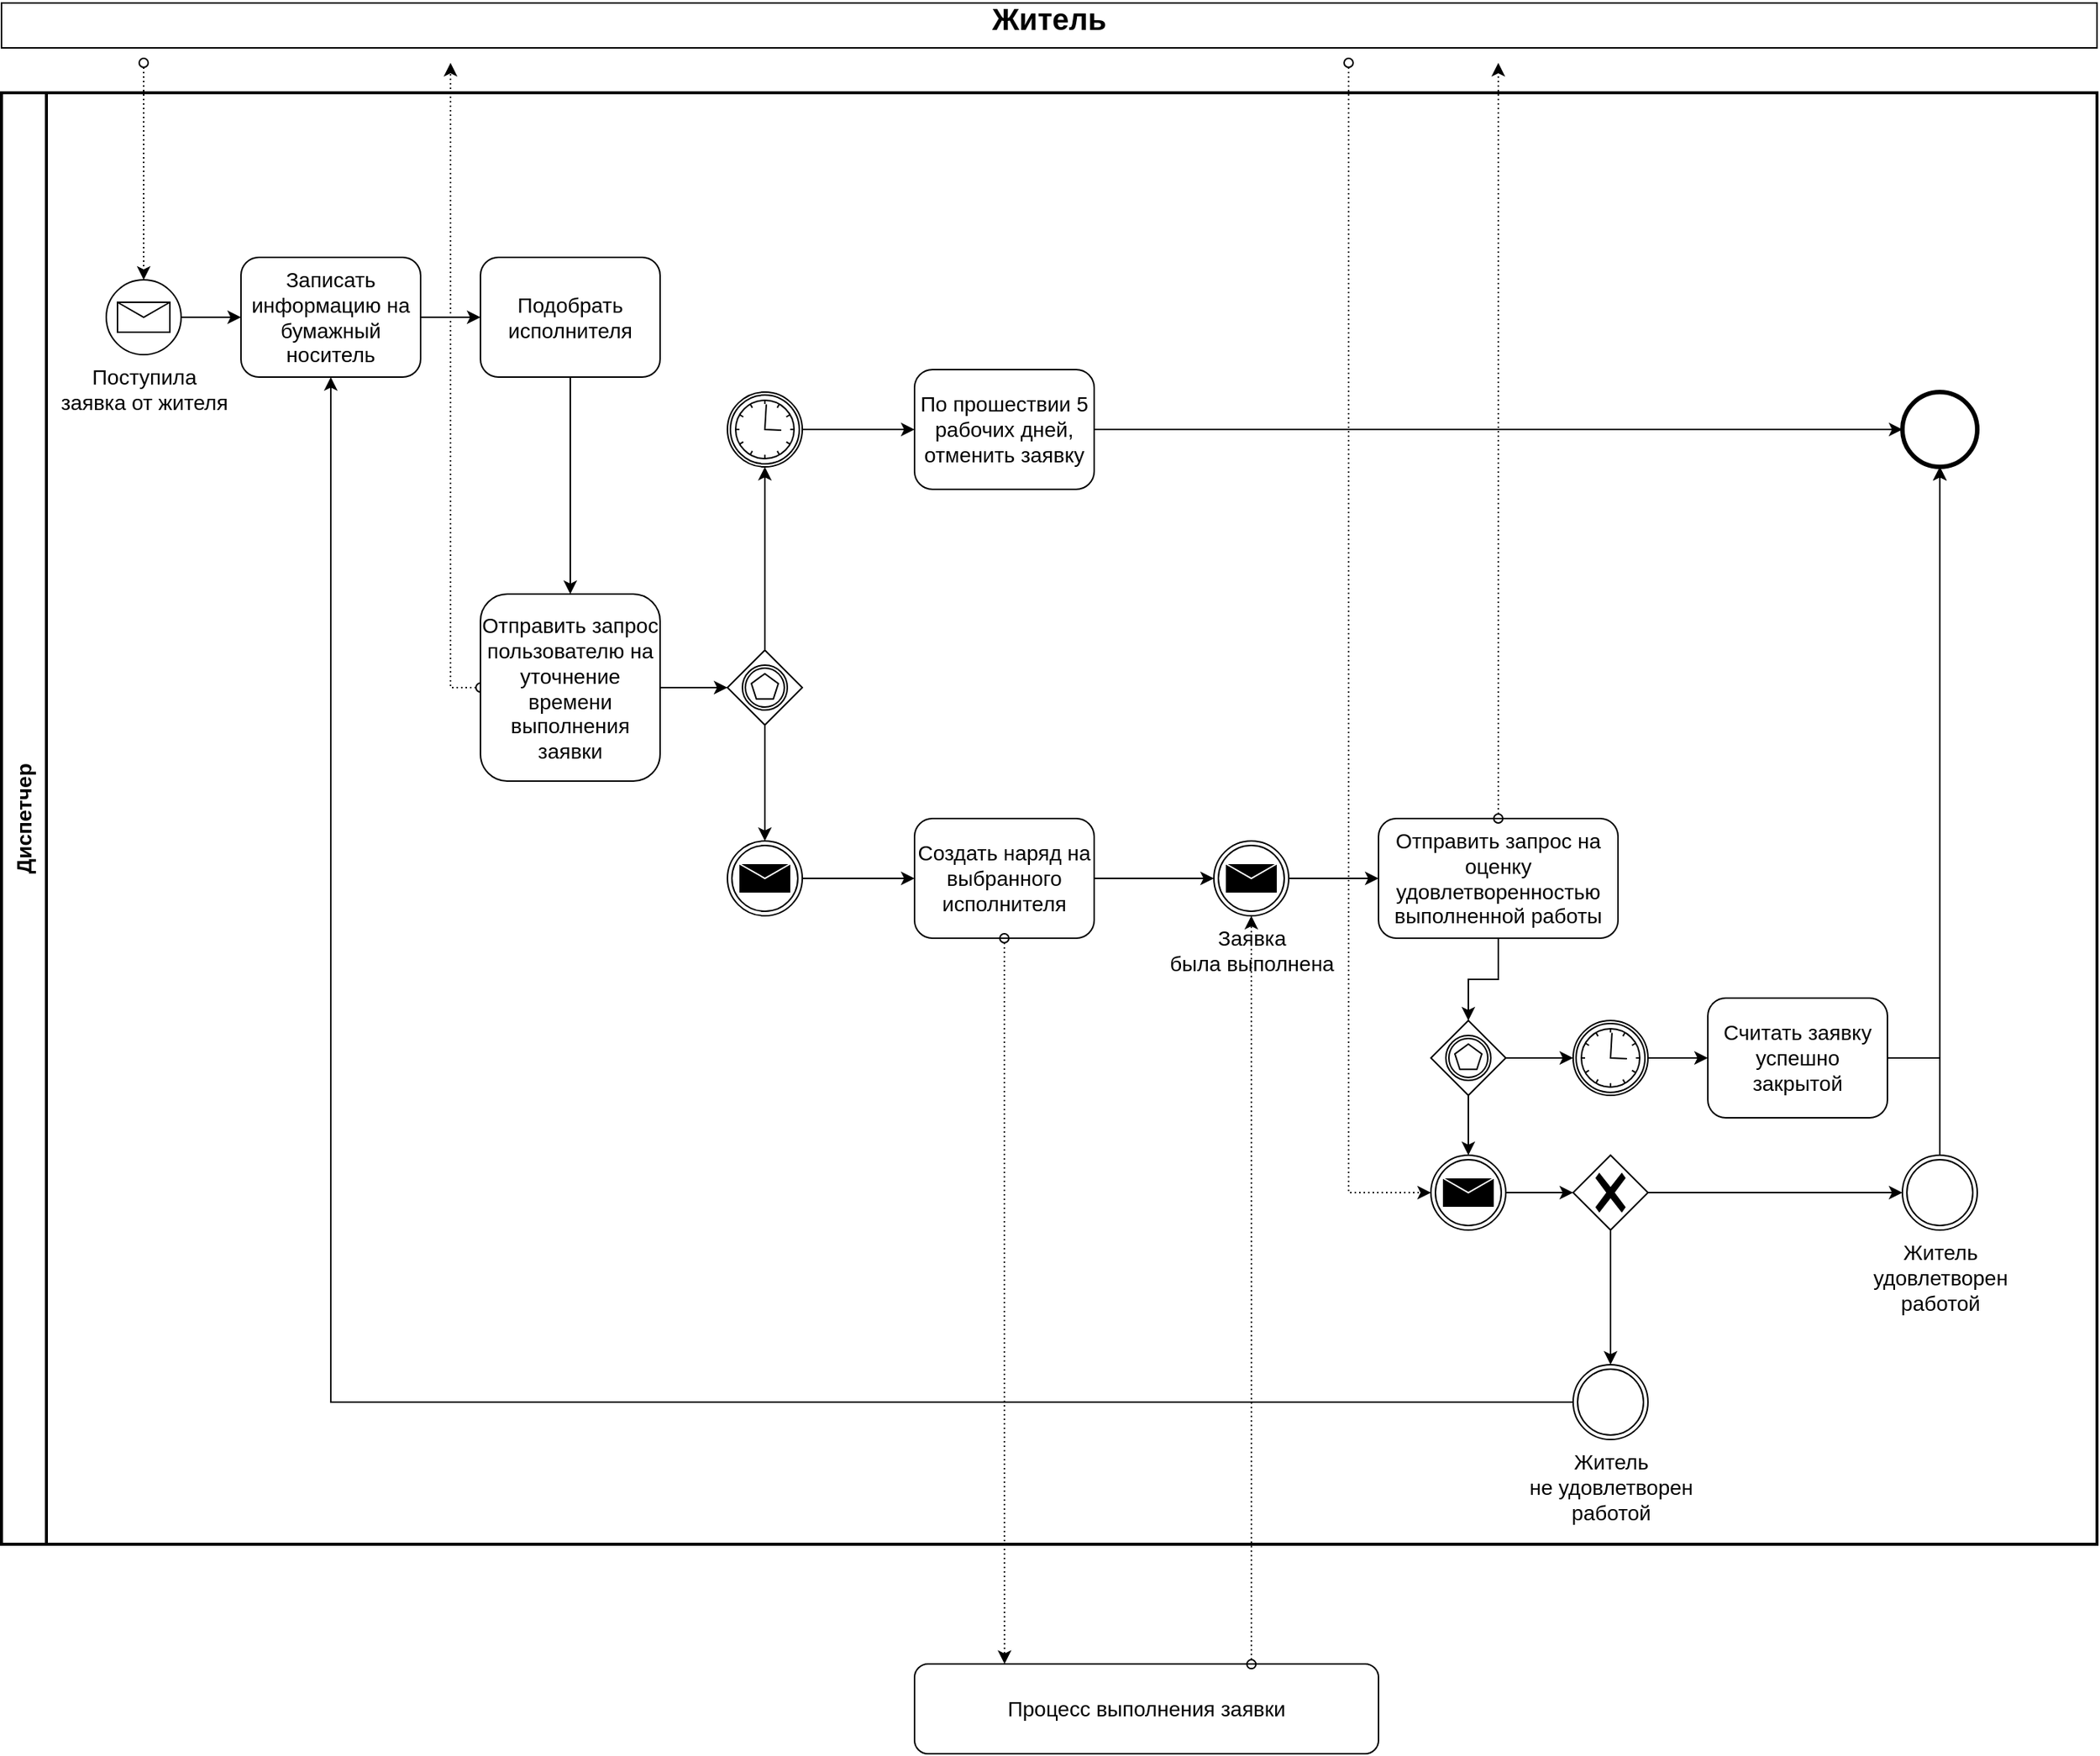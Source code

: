 <mxfile version="21.3.3" type="github">
  <diagram name="Page-1" id="2a216829-ef6e-dabb-86c1-c78162f3ba2b">
    <mxGraphModel dx="2074" dy="1116" grid="1" gridSize="10" guides="1" tooltips="1" connect="1" arrows="1" fold="1" page="1" pageScale="1" pageWidth="850" pageHeight="1100" background="none" math="0" shadow="0">
      <root>
        <mxCell id="0" />
        <mxCell id="1" parent="0" />
        <mxCell id="7nDcxTLfw2DQSQo6lw5K-8" value="&lt;b style=&quot;font-size: 14px;&quot;&gt;Диспетчер&lt;/b&gt;" style="swimlane;html=1;startSize=30;fontStyle=0;collapsible=0;horizontal=0;swimlaneLine=1;swimlaneFillColor=#ffffff;strokeWidth=2;whiteSpace=wrap;fontSize=14;" parent="1" vertex="1">
          <mxGeometry x="210" y="140" width="1400" height="970" as="geometry" />
        </mxCell>
        <mxCell id="7nDcxTLfw2DQSQo6lw5K-9" value="Поступила &lt;br style=&quot;font-size: 14px;&quot;&gt;заявка от жителя" style="points=[[0.145,0.145,0],[0.5,0,0],[0.855,0.145,0],[1,0.5,0],[0.855,0.855,0],[0.5,1,0],[0.145,0.855,0],[0,0.5,0]];shape=mxgraph.bpmn.event;html=1;verticalLabelPosition=bottom;labelBackgroundColor=#ffffff;verticalAlign=top;align=center;perimeter=ellipsePerimeter;outlineConnect=0;aspect=fixed;outline=standard;symbol=message;fontSize=14;" parent="7nDcxTLfw2DQSQo6lw5K-8" vertex="1">
          <mxGeometry x="70" y="125" width="50" height="50" as="geometry" />
        </mxCell>
        <mxCell id="7a84cebc1def654-3" value="Подобрать исполнителя" style="shape=ext;rounded=1;html=1;whiteSpace=wrap;fontSize=14;" parent="7nDcxTLfw2DQSQo6lw5K-8" vertex="1">
          <mxGeometry x="320" y="110" width="120" height="80" as="geometry" />
        </mxCell>
        <mxCell id="7a84cebc1def654-2" value="Записать информацию на бумажный носитель" style="shape=ext;rounded=1;html=1;whiteSpace=wrap;fontSize=14;" parent="7nDcxTLfw2DQSQo6lw5K-8" vertex="1">
          <mxGeometry x="160" y="110" width="120" height="80" as="geometry" />
        </mxCell>
        <mxCell id="7a84cebc1def654-39" style="edgeStyle=orthogonalEdgeStyle;rounded=0;html=1;jettySize=auto;orthogonalLoop=1;fontSize=14;" parent="7nDcxTLfw2DQSQo6lw5K-8" source="7a84cebc1def654-2" target="7a84cebc1def654-3" edge="1">
          <mxGeometry relative="1" as="geometry" />
        </mxCell>
        <mxCell id="7nDcxTLfw2DQSQo6lw5K-10" value="" style="edgeStyle=orthogonalEdgeStyle;rounded=0;orthogonalLoop=1;jettySize=auto;html=1;fontSize=14;" parent="7nDcxTLfw2DQSQo6lw5K-8" source="7nDcxTLfw2DQSQo6lw5K-9" target="7a84cebc1def654-2" edge="1">
          <mxGeometry relative="1" as="geometry" />
        </mxCell>
        <mxCell id="7nDcxTLfw2DQSQo6lw5K-17" style="edgeStyle=orthogonalEdgeStyle;rounded=0;orthogonalLoop=1;jettySize=auto;html=1;entryX=0.5;entryY=0;entryDx=0;entryDy=0;entryPerimeter=0;fontSize=14;" parent="7nDcxTLfw2DQSQo6lw5K-8" source="7nDcxTLfw2DQSQo6lw5K-13" target="7nDcxTLfw2DQSQo6lw5K-21" edge="1">
          <mxGeometry relative="1" as="geometry">
            <mxPoint x="510" y="500" as="targetPoint" />
            <Array as="points" />
          </mxGeometry>
        </mxCell>
        <mxCell id="7nDcxTLfw2DQSQo6lw5K-13" value="" style="points=[[0.25,0.25,0],[0.5,0,0],[0.75,0.25,0],[1,0.5,0],[0.75,0.75,0],[0.5,1,0],[0.25,0.75,0],[0,0.5,0]];shape=mxgraph.bpmn.gateway2;html=1;verticalLabelPosition=bottom;labelBackgroundColor=#ffffff;verticalAlign=top;align=center;perimeter=rhombusPerimeter;outlineConnect=0;outline=catching;symbol=multiple;fontSize=14;" parent="7nDcxTLfw2DQSQo6lw5K-8" vertex="1">
          <mxGeometry x="485" y="372.5" width="50" height="50" as="geometry" />
        </mxCell>
        <mxCell id="7nDcxTLfw2DQSQo6lw5K-20" style="edgeStyle=orthogonalEdgeStyle;rounded=0;orthogonalLoop=1;jettySize=auto;html=1;entryX=0;entryY=0.5;entryDx=0;entryDy=0;fontSize=14;" parent="7nDcxTLfw2DQSQo6lw5K-8" source="7nDcxTLfw2DQSQo6lw5K-15" target="7nDcxTLfw2DQSQo6lw5K-18" edge="1">
          <mxGeometry relative="1" as="geometry" />
        </mxCell>
        <mxCell id="7nDcxTLfw2DQSQo6lw5K-15" value="" style="points=[[0.145,0.145,0],[0.5,0,0],[0.855,0.145,0],[1,0.5,0],[0.855,0.855,0],[0.5,1,0],[0.145,0.855,0],[0,0.5,0]];shape=mxgraph.bpmn.event;html=1;verticalLabelPosition=bottom;labelBackgroundColor=#ffffff;verticalAlign=top;align=center;perimeter=ellipsePerimeter;outlineConnect=0;aspect=fixed;outline=catching;symbol=timer;fontSize=14;" parent="7nDcxTLfw2DQSQo6lw5K-8" vertex="1">
          <mxGeometry x="485" y="200" width="50" height="50" as="geometry" />
        </mxCell>
        <mxCell id="7a84cebc1def654-50" style="edgeStyle=orthogonalEdgeStyle;rounded=0;html=1;jettySize=auto;orthogonalLoop=1;exitX=0.5;exitY=0;exitDx=0;exitDy=0;exitPerimeter=0;entryX=0.5;entryY=1;entryDx=0;entryDy=0;entryPerimeter=0;fontSize=14;" parent="7nDcxTLfw2DQSQo6lw5K-8" source="7nDcxTLfw2DQSQo6lw5K-13" target="7nDcxTLfw2DQSQo6lw5K-15" edge="1">
          <mxGeometry relative="1" as="geometry">
            <Array as="points">
              <mxPoint x="510" y="270" />
              <mxPoint x="510" y="270" />
            </Array>
            <mxPoint x="510" y="350" as="sourcePoint" />
            <mxPoint x="630" y="260" as="targetPoint" />
          </mxGeometry>
        </mxCell>
        <mxCell id="7nDcxTLfw2DQSQo6lw5K-48" style="edgeStyle=orthogonalEdgeStyle;rounded=0;orthogonalLoop=1;jettySize=auto;html=1;entryX=0;entryY=0.5;entryDx=0;entryDy=0;fontSize=14;" parent="7nDcxTLfw2DQSQo6lw5K-8" source="7nDcxTLfw2DQSQo6lw5K-18" target="7a84cebc1def654-26" edge="1">
          <mxGeometry relative="1" as="geometry" />
        </mxCell>
        <mxCell id="7nDcxTLfw2DQSQo6lw5K-18" value="По прошествии 5 рабочих дней, отменить заявку" style="shape=ext;rounded=1;html=1;whiteSpace=wrap;fontSize=14;" parent="7nDcxTLfw2DQSQo6lw5K-8" vertex="1">
          <mxGeometry x="610" y="185" width="120" height="80" as="geometry" />
        </mxCell>
        <mxCell id="7nDcxTLfw2DQSQo6lw5K-23" style="edgeStyle=orthogonalEdgeStyle;rounded=0;orthogonalLoop=1;jettySize=auto;html=1;entryX=0;entryY=0.5;entryDx=0;entryDy=0;fontSize=14;" parent="7nDcxTLfw2DQSQo6lw5K-8" source="7nDcxTLfw2DQSQo6lw5K-21" target="7nDcxTLfw2DQSQo6lw5K-22" edge="1">
          <mxGeometry relative="1" as="geometry" />
        </mxCell>
        <mxCell id="7nDcxTLfw2DQSQo6lw5K-21" value="" style="points=[[0.145,0.145,0],[0.5,0,0],[0.855,0.145,0],[1,0.5,0],[0.855,0.855,0],[0.5,1,0],[0.145,0.855,0],[0,0.5,0]];shape=mxgraph.bpmn.event;html=1;verticalLabelPosition=bottom;labelBackgroundColor=#ffffff;verticalAlign=top;align=center;perimeter=ellipsePerimeter;outlineConnect=0;aspect=fixed;outline=throwing;symbol=message;fontSize=14;" parent="7nDcxTLfw2DQSQo6lw5K-8" vertex="1">
          <mxGeometry x="485" y="500" width="50" height="50" as="geometry" />
        </mxCell>
        <mxCell id="7nDcxTLfw2DQSQo6lw5K-25" style="edgeStyle=orthogonalEdgeStyle;rounded=0;orthogonalLoop=1;jettySize=auto;html=1;entryX=0;entryY=0.5;entryDx=0;entryDy=0;entryPerimeter=0;fontSize=14;" parent="7nDcxTLfw2DQSQo6lw5K-8" source="7nDcxTLfw2DQSQo6lw5K-22" target="7nDcxTLfw2DQSQo6lw5K-24" edge="1">
          <mxGeometry relative="1" as="geometry" />
        </mxCell>
        <mxCell id="7nDcxTLfw2DQSQo6lw5K-22" value="Создать наряд на выбранного исполнителя" style="shape=ext;rounded=1;html=1;whiteSpace=wrap;fontSize=14;" parent="7nDcxTLfw2DQSQo6lw5K-8" vertex="1">
          <mxGeometry x="610" y="485" width="120" height="80" as="geometry" />
        </mxCell>
        <mxCell id="7nDcxTLfw2DQSQo6lw5K-27" style="edgeStyle=orthogonalEdgeStyle;rounded=0;orthogonalLoop=1;jettySize=auto;html=1;entryX=0;entryY=0.5;entryDx=0;entryDy=0;fontSize=14;" parent="7nDcxTLfw2DQSQo6lw5K-8" source="7nDcxTLfw2DQSQo6lw5K-24" target="7nDcxTLfw2DQSQo6lw5K-26" edge="1">
          <mxGeometry relative="1" as="geometry" />
        </mxCell>
        <mxCell id="7nDcxTLfw2DQSQo6lw5K-24" value="Заявка &lt;br style=&quot;font-size: 14px;&quot;&gt;была выполнена" style="points=[[0.145,0.145,0],[0.5,0,0],[0.855,0.145,0],[1,0.5,0],[0.855,0.855,0],[0.5,1,0],[0.145,0.855,0],[0,0.5,0]];shape=mxgraph.bpmn.event;html=1;verticalLabelPosition=bottom;labelBackgroundColor=#ffffff;verticalAlign=top;align=center;perimeter=ellipsePerimeter;outlineConnect=0;aspect=fixed;outline=throwing;symbol=message;fontSize=14;" parent="7nDcxTLfw2DQSQo6lw5K-8" vertex="1">
          <mxGeometry x="810" y="500" width="50" height="50" as="geometry" />
        </mxCell>
        <mxCell id="7nDcxTLfw2DQSQo6lw5K-29" style="edgeStyle=orthogonalEdgeStyle;rounded=0;orthogonalLoop=1;jettySize=auto;html=1;entryX=0.5;entryY=0;entryDx=0;entryDy=0;entryPerimeter=0;fontSize=14;" parent="7nDcxTLfw2DQSQo6lw5K-8" source="7nDcxTLfw2DQSQo6lw5K-26" target="7nDcxTLfw2DQSQo6lw5K-28" edge="1">
          <mxGeometry relative="1" as="geometry" />
        </mxCell>
        <mxCell id="7nDcxTLfw2DQSQo6lw5K-26" value="Отправить запрос на оценку удовлетворенностью выполненной работы" style="shape=ext;rounded=1;html=1;whiteSpace=wrap;fontSize=14;" parent="7nDcxTLfw2DQSQo6lw5K-8" vertex="1">
          <mxGeometry x="920" y="485" width="160" height="80" as="geometry" />
        </mxCell>
        <mxCell id="7nDcxTLfw2DQSQo6lw5K-31" style="edgeStyle=orthogonalEdgeStyle;rounded=0;orthogonalLoop=1;jettySize=auto;html=1;entryX=0;entryY=0.5;entryDx=0;entryDy=0;entryPerimeter=0;fontSize=14;" parent="7nDcxTLfw2DQSQo6lw5K-8" source="7nDcxTLfw2DQSQo6lw5K-28" target="7nDcxTLfw2DQSQo6lw5K-30" edge="1">
          <mxGeometry relative="1" as="geometry" />
        </mxCell>
        <mxCell id="7nDcxTLfw2DQSQo6lw5K-33" style="edgeStyle=orthogonalEdgeStyle;rounded=0;orthogonalLoop=1;jettySize=auto;html=1;entryX=0.5;entryY=0;entryDx=0;entryDy=0;entryPerimeter=0;fontSize=14;" parent="7nDcxTLfw2DQSQo6lw5K-8" source="7nDcxTLfw2DQSQo6lw5K-28" target="7nDcxTLfw2DQSQo6lw5K-32" edge="1">
          <mxGeometry relative="1" as="geometry" />
        </mxCell>
        <mxCell id="7nDcxTLfw2DQSQo6lw5K-28" value="" style="points=[[0.25,0.25,0],[0.5,0,0],[0.75,0.25,0],[1,0.5,0],[0.75,0.75,0],[0.5,1,0],[0.25,0.75,0],[0,0.5,0]];shape=mxgraph.bpmn.gateway2;html=1;verticalLabelPosition=bottom;labelBackgroundColor=#ffffff;verticalAlign=top;align=center;perimeter=rhombusPerimeter;outlineConnect=0;outline=catching;symbol=multiple;fontSize=14;" parent="7nDcxTLfw2DQSQo6lw5K-8" vertex="1">
          <mxGeometry x="955" y="620" width="50" height="50" as="geometry" />
        </mxCell>
        <mxCell id="7nDcxTLfw2DQSQo6lw5K-35" style="edgeStyle=orthogonalEdgeStyle;rounded=0;orthogonalLoop=1;jettySize=auto;html=1;entryX=0;entryY=0.5;entryDx=0;entryDy=0;fontSize=14;" parent="7nDcxTLfw2DQSQo6lw5K-8" source="7nDcxTLfw2DQSQo6lw5K-30" target="7nDcxTLfw2DQSQo6lw5K-34" edge="1">
          <mxGeometry relative="1" as="geometry" />
        </mxCell>
        <mxCell id="7nDcxTLfw2DQSQo6lw5K-30" value="" style="points=[[0.145,0.145,0],[0.5,0,0],[0.855,0.145,0],[1,0.5,0],[0.855,0.855,0],[0.5,1,0],[0.145,0.855,0],[0,0.5,0]];shape=mxgraph.bpmn.event;html=1;verticalLabelPosition=bottom;labelBackgroundColor=#ffffff;verticalAlign=top;align=center;perimeter=ellipsePerimeter;outlineConnect=0;aspect=fixed;outline=catching;symbol=timer;fontSize=14;" parent="7nDcxTLfw2DQSQo6lw5K-8" vertex="1">
          <mxGeometry x="1050" y="620" width="50" height="50" as="geometry" />
        </mxCell>
        <mxCell id="7nDcxTLfw2DQSQo6lw5K-38" style="edgeStyle=orthogonalEdgeStyle;rounded=0;orthogonalLoop=1;jettySize=auto;html=1;entryX=0;entryY=0.5;entryDx=0;entryDy=0;entryPerimeter=0;fontSize=14;" parent="7nDcxTLfw2DQSQo6lw5K-8" source="7nDcxTLfw2DQSQo6lw5K-32" target="7nDcxTLfw2DQSQo6lw5K-37" edge="1">
          <mxGeometry relative="1" as="geometry" />
        </mxCell>
        <mxCell id="7nDcxTLfw2DQSQo6lw5K-32" value="" style="points=[[0.145,0.145,0],[0.5,0,0],[0.855,0.145,0],[1,0.5,0],[0.855,0.855,0],[0.5,1,0],[0.145,0.855,0],[0,0.5,0]];shape=mxgraph.bpmn.event;html=1;verticalLabelPosition=bottom;labelBackgroundColor=#ffffff;verticalAlign=top;align=center;perimeter=ellipsePerimeter;outlineConnect=0;aspect=fixed;outline=throwing;symbol=message;fontSize=14;" parent="7nDcxTLfw2DQSQo6lw5K-8" vertex="1">
          <mxGeometry x="955" y="710" width="50" height="50" as="geometry" />
        </mxCell>
        <mxCell id="7nDcxTLfw2DQSQo6lw5K-34" value="Считать заявку успешно закрытой" style="shape=ext;rounded=1;html=1;whiteSpace=wrap;fontSize=14;" parent="7nDcxTLfw2DQSQo6lw5K-8" vertex="1">
          <mxGeometry x="1140" y="605" width="120" height="80" as="geometry" />
        </mxCell>
        <mxCell id="7a84cebc1def654-26" value="" style="shape=mxgraph.bpmn.shape;html=1;verticalLabelPosition=bottom;labelBackgroundColor=#ffffff;verticalAlign=top;perimeter=ellipsePerimeter;outline=end;symbol=general;fontSize=14;" parent="7nDcxTLfw2DQSQo6lw5K-8" vertex="1">
          <mxGeometry x="1270" y="200.0" width="50" height="50" as="geometry" />
        </mxCell>
        <mxCell id="7nDcxTLfw2DQSQo6lw5K-36" style="edgeStyle=orthogonalEdgeStyle;rounded=0;orthogonalLoop=1;jettySize=auto;html=1;entryX=0.5;entryY=1;entryDx=0;entryDy=0;fontSize=14;" parent="7nDcxTLfw2DQSQo6lw5K-8" source="7nDcxTLfw2DQSQo6lw5K-34" target="7a84cebc1def654-26" edge="1">
          <mxGeometry relative="1" as="geometry" />
        </mxCell>
        <mxCell id="7nDcxTLfw2DQSQo6lw5K-40" style="edgeStyle=orthogonalEdgeStyle;rounded=0;orthogonalLoop=1;jettySize=auto;html=1;entryX=0;entryY=0.5;entryDx=0;entryDy=0;entryPerimeter=0;fontSize=14;" parent="7nDcxTLfw2DQSQo6lw5K-8" source="7nDcxTLfw2DQSQo6lw5K-37" target="7nDcxTLfw2DQSQo6lw5K-42" edge="1">
          <mxGeometry relative="1" as="geometry">
            <mxPoint x="1270" y="735" as="targetPoint" />
          </mxGeometry>
        </mxCell>
        <mxCell id="7nDcxTLfw2DQSQo6lw5K-44" style="edgeStyle=orthogonalEdgeStyle;rounded=0;orthogonalLoop=1;jettySize=auto;html=1;entryX=0.5;entryY=0;entryDx=0;entryDy=0;entryPerimeter=0;fontSize=14;" parent="7nDcxTLfw2DQSQo6lw5K-8" source="7nDcxTLfw2DQSQo6lw5K-37" target="7nDcxTLfw2DQSQo6lw5K-43" edge="1">
          <mxGeometry relative="1" as="geometry">
            <Array as="points" />
          </mxGeometry>
        </mxCell>
        <mxCell id="7nDcxTLfw2DQSQo6lw5K-37" value="" style="points=[[0.25,0.25,0],[0.5,0,0],[0.75,0.25,0],[1,0.5,0],[0.75,0.75,0],[0.5,1,0],[0.25,0.75,0],[0,0.5,0]];shape=mxgraph.bpmn.gateway2;html=1;verticalLabelPosition=bottom;labelBackgroundColor=#ffffff;verticalAlign=top;align=center;perimeter=rhombusPerimeter;outlineConnect=0;outline=none;symbol=none;gwType=exclusive;fontSize=14;" parent="7nDcxTLfw2DQSQo6lw5K-8" vertex="1">
          <mxGeometry x="1050" y="710" width="50" height="50" as="geometry" />
        </mxCell>
        <mxCell id="7nDcxTLfw2DQSQo6lw5K-46" style="edgeStyle=orthogonalEdgeStyle;rounded=0;orthogonalLoop=1;jettySize=auto;html=1;entryX=0.5;entryY=1;entryDx=0;entryDy=0;fontSize=14;" parent="7nDcxTLfw2DQSQo6lw5K-8" source="7nDcxTLfw2DQSQo6lw5K-42" target="7a84cebc1def654-26" edge="1">
          <mxGeometry relative="1" as="geometry" />
        </mxCell>
        <mxCell id="7nDcxTLfw2DQSQo6lw5K-42" value="Житель &lt;br style=&quot;font-size: 14px;&quot;&gt;удовлетворен &lt;br style=&quot;font-size: 14px;&quot;&gt;работой" style="points=[[0.145,0.145,0],[0.5,0,0],[0.855,0.145,0],[1,0.5,0],[0.855,0.855,0],[0.5,1,0],[0.145,0.855,0],[0,0.5,0]];shape=mxgraph.bpmn.event;html=1;verticalLabelPosition=bottom;labelBackgroundColor=#ffffff;verticalAlign=top;align=center;perimeter=ellipsePerimeter;outlineConnect=0;aspect=fixed;outline=throwing;symbol=general;fontSize=14;" parent="7nDcxTLfw2DQSQo6lw5K-8" vertex="1">
          <mxGeometry x="1270" y="710" width="50" height="50" as="geometry" />
        </mxCell>
        <mxCell id="7nDcxTLfw2DQSQo6lw5K-45" style="edgeStyle=orthogonalEdgeStyle;rounded=0;orthogonalLoop=1;jettySize=auto;html=1;entryX=0.5;entryY=1;entryDx=0;entryDy=0;fontSize=14;" parent="7nDcxTLfw2DQSQo6lw5K-8" source="7nDcxTLfw2DQSQo6lw5K-43" target="7a84cebc1def654-2" edge="1">
          <mxGeometry relative="1" as="geometry">
            <Array as="points">
              <mxPoint x="220" y="875" />
            </Array>
          </mxGeometry>
        </mxCell>
        <mxCell id="7nDcxTLfw2DQSQo6lw5K-43" value="Житель &lt;br style=&quot;font-size: 14px;&quot;&gt;не удовлетворен &lt;br style=&quot;font-size: 14px;&quot;&gt;работой" style="points=[[0.145,0.145,0],[0.5,0,0],[0.855,0.145,0],[1,0.5,0],[0.855,0.855,0],[0.5,1,0],[0.145,0.855,0],[0,0.5,0]];shape=mxgraph.bpmn.event;html=1;verticalLabelPosition=bottom;labelBackgroundColor=#ffffff;verticalAlign=top;align=center;perimeter=ellipsePerimeter;outlineConnect=0;aspect=fixed;outline=throwing;symbol=general;fontSize=14;" parent="7nDcxTLfw2DQSQo6lw5K-8" vertex="1">
          <mxGeometry x="1050" y="850" width="50" height="50" as="geometry" />
        </mxCell>
        <mxCell id="7nDcxTLfw2DQSQo6lw5K-6" style="edgeStyle=orthogonalEdgeStyle;rounded=0;orthogonalLoop=1;jettySize=auto;html=1;fontSize=14;" parent="1" source="7a84cebc1def654-3" target="7a84cebc1def654-8" edge="1">
          <mxGeometry relative="1" as="geometry" />
        </mxCell>
        <mxCell id="7nDcxTLfw2DQSQo6lw5K-52" style="edgeStyle=orthogonalEdgeStyle;rounded=0;orthogonalLoop=1;jettySize=auto;html=1;dashed=1;dashPattern=1 2;startArrow=oval;startFill=0;fontSize=14;" parent="1" source="7a84cebc1def654-8" edge="1">
          <mxGeometry relative="1" as="geometry">
            <mxPoint x="510" y="120" as="targetPoint" />
          </mxGeometry>
        </mxCell>
        <mxCell id="7a84cebc1def654-8" value="Отправить запрос пользователю на уточнение времени выполнения заявки" style="shape=ext;rounded=1;html=1;whiteSpace=wrap;fontSize=14;" parent="1" vertex="1">
          <mxGeometry x="530" y="475" width="120" height="125" as="geometry" />
        </mxCell>
        <mxCell id="7a84cebc1def654-49" style="edgeStyle=orthogonalEdgeStyle;rounded=0;html=1;jettySize=auto;orthogonalLoop=1;entryX=0;entryY=0.5;entryDx=0;entryDy=0;entryPerimeter=0;fontSize=14;" parent="1" source="7a84cebc1def654-8" target="7nDcxTLfw2DQSQo6lw5K-13" edge="1">
          <mxGeometry relative="1" as="geometry">
            <mxPoint x="695" y="515" as="targetPoint" />
          </mxGeometry>
        </mxCell>
        <mxCell id="7a84cebc1def654-54" style="edgeStyle=orthogonalEdgeStyle;rounded=0;html=1;jettySize=auto;orthogonalLoop=1;" parent="1" edge="1">
          <mxGeometry relative="1" as="geometry">
            <Array as="points">
              <mxPoint x="855" y="815" />
            </Array>
            <mxPoint x="855" y="720" as="sourcePoint" />
          </mxGeometry>
        </mxCell>
        <mxCell id="7a84cebc1def654-55" style="edgeStyle=orthogonalEdgeStyle;rounded=0;html=1;jettySize=auto;orthogonalLoop=1;" parent="1" edge="1">
          <mxGeometry relative="1" as="geometry">
            <Array as="points">
              <mxPoint x="855" y="515" />
            </Array>
            <mxPoint x="905" y="515" as="targetPoint" />
          </mxGeometry>
        </mxCell>
        <mxCell id="7a84cebc1def654-59" style="edgeStyle=orthogonalEdgeStyle;rounded=0;html=1;jettySize=auto;orthogonalLoop=1;" parent="1" edge="1">
          <mxGeometry relative="1" as="geometry">
            <mxPoint x="1025" y="815" as="sourcePoint" />
          </mxGeometry>
        </mxCell>
        <mxCell id="7a84cebc1def654-60" style="edgeStyle=orthogonalEdgeStyle;rounded=0;html=1;jettySize=auto;orthogonalLoop=1;endArrow=none;endFill=0;" parent="1" edge="1">
          <mxGeometry relative="1" as="geometry">
            <mxPoint x="965" y="855" as="targetPoint" />
          </mxGeometry>
        </mxCell>
        <mxCell id="7a84cebc1def654-61" style="edgeStyle=orthogonalEdgeStyle;rounded=0;html=1;jettySize=auto;orthogonalLoop=1;endArrow=none;endFill=0;" parent="1" edge="1">
          <mxGeometry relative="1" as="geometry">
            <mxPoint x="1110" y="855" as="targetPoint" />
          </mxGeometry>
        </mxCell>
        <mxCell id="7a84cebc1def654-63" style="edgeStyle=orthogonalEdgeStyle;rounded=0;html=1;jettySize=auto;orthogonalLoop=1;endArrow=none;endFill=0;" parent="1" edge="1">
          <mxGeometry relative="1" as="geometry">
            <mxPoint x="1280" y="855" as="targetPoint" />
          </mxGeometry>
        </mxCell>
        <mxCell id="7a84cebc1def654-64" style="edgeStyle=orthogonalEdgeStyle;rounded=0;html=1;jettySize=auto;orthogonalLoop=1;" parent="1" edge="1">
          <mxGeometry relative="1" as="geometry">
            <mxPoint x="1170" y="815" as="sourcePoint" />
          </mxGeometry>
        </mxCell>
        <mxCell id="7nDcxTLfw2DQSQo6lw5K-47" style="edgeStyle=orthogonalEdgeStyle;rounded=0;orthogonalLoop=1;jettySize=auto;html=1;entryX=0.5;entryY=0;entryDx=0;entryDy=0;entryPerimeter=0;startArrow=oval;startFill=0;dashed=1;dashPattern=1 2;fontSize=14;" parent="1" target="7nDcxTLfw2DQSQo6lw5K-9" edge="1">
          <mxGeometry relative="1" as="geometry">
            <mxPoint x="305" y="120" as="sourcePoint" />
            <Array as="points">
              <mxPoint x="305" y="180" />
              <mxPoint x="305" y="180" />
            </Array>
          </mxGeometry>
        </mxCell>
        <mxCell id="7nDcxTLfw2DQSQo6lw5K-3" value="&lt;b style=&quot;&quot;&gt;&lt;font style=&quot;font-size: 20px;&quot;&gt;Житель&lt;/font&gt;&lt;/b&gt;" style="swimlane;html=1;startSize=20;fontStyle=0;collapsible=0;horizontal=1;swimlaneLine=0;fillColor=none;whiteSpace=wrap;verticalAlign=middle;fontSize=14;" parent="1" vertex="1">
          <mxGeometry x="210" y="80" width="1400" height="30" as="geometry" />
        </mxCell>
        <mxCell id="7nDcxTLfw2DQSQo6lw5K-50" style="edgeStyle=orthogonalEdgeStyle;rounded=0;orthogonalLoop=1;jettySize=auto;html=1;entryX=0;entryY=0.5;entryDx=0;entryDy=0;entryPerimeter=0;dashed=1;dashPattern=1 2;startArrow=oval;startFill=0;fontSize=14;" parent="1" target="7nDcxTLfw2DQSQo6lw5K-32" edge="1">
          <mxGeometry relative="1" as="geometry">
            <mxPoint x="1110" y="120" as="sourcePoint" />
            <Array as="points">
              <mxPoint x="1110" y="875" />
            </Array>
          </mxGeometry>
        </mxCell>
        <mxCell id="7nDcxTLfw2DQSQo6lw5K-53" style="edgeStyle=orthogonalEdgeStyle;rounded=0;orthogonalLoop=1;jettySize=auto;html=1;dashed=1;dashPattern=1 2;startArrow=oval;startFill=0;fontSize=14;" parent="1" source="7nDcxTLfw2DQSQo6lw5K-26" edge="1">
          <mxGeometry relative="1" as="geometry">
            <mxPoint x="1210" y="120" as="targetPoint" />
          </mxGeometry>
        </mxCell>
        <mxCell id="7nDcxTLfw2DQSQo6lw5K-55" value="Процесс выполнения заявки" style="whiteSpace=wrap;html=1;rounded=1;fontSize=14;" parent="1" vertex="1">
          <mxGeometry x="820" y="1190" width="310" height="60" as="geometry" />
        </mxCell>
        <mxCell id="7nDcxTLfw2DQSQo6lw5K-57" style="edgeStyle=orthogonalEdgeStyle;rounded=0;orthogonalLoop=1;jettySize=auto;html=1;entryX=0.194;entryY=0;entryDx=0;entryDy=0;entryPerimeter=0;dashed=1;dashPattern=1 2;startArrow=oval;startFill=0;fontSize=14;" parent="1" source="7nDcxTLfw2DQSQo6lw5K-22" target="7nDcxTLfw2DQSQo6lw5K-55" edge="1">
          <mxGeometry relative="1" as="geometry" />
        </mxCell>
        <mxCell id="7nDcxTLfw2DQSQo6lw5K-58" style="edgeStyle=orthogonalEdgeStyle;rounded=0;orthogonalLoop=1;jettySize=auto;html=1;dashed=1;dashPattern=1 2;startArrow=oval;startFill=0;exitX=0.726;exitY=0.003;exitDx=0;exitDy=0;exitPerimeter=0;fontSize=14;" parent="1" source="7nDcxTLfw2DQSQo6lw5K-55" target="7nDcxTLfw2DQSQo6lw5K-24" edge="1">
          <mxGeometry relative="1" as="geometry" />
        </mxCell>
      </root>
    </mxGraphModel>
  </diagram>
</mxfile>
